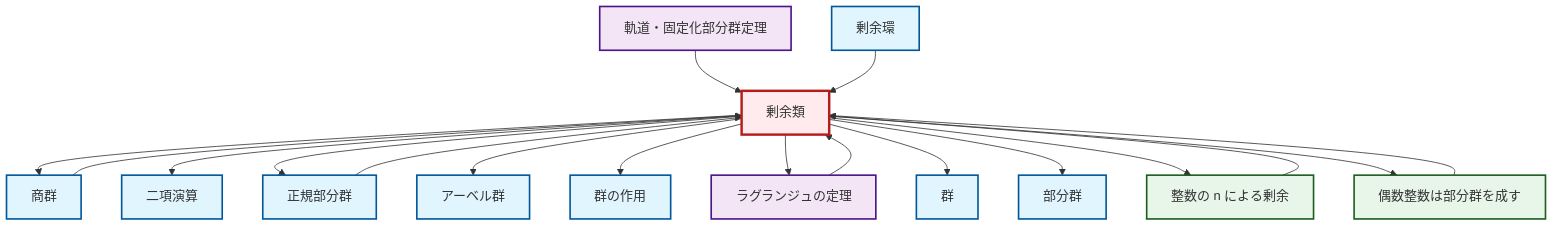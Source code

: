 graph TD
    classDef definition fill:#e1f5fe,stroke:#01579b,stroke-width:2px
    classDef theorem fill:#f3e5f5,stroke:#4a148c,stroke-width:2px
    classDef axiom fill:#fff3e0,stroke:#e65100,stroke-width:2px
    classDef example fill:#e8f5e9,stroke:#1b5e20,stroke-width:2px
    classDef current fill:#ffebee,stroke:#b71c1c,stroke-width:3px
    def-abelian-group["アーベル群"]:::definition
    def-quotient-ring["剰余環"]:::definition
    def-group["群"]:::definition
    def-coset["剰余類"]:::definition
    ex-quotient-integers-mod-n["整数の n による剰余"]:::example
    thm-lagrange["ラグランジュの定理"]:::theorem
    def-group-action["群の作用"]:::definition
    def-quotient-group["商群"]:::definition
    def-normal-subgroup["正規部分群"]:::definition
    def-subgroup["部分群"]:::definition
    thm-orbit-stabilizer["軌道・固定化部分群定理"]:::theorem
    ex-even-integers-subgroup["偶数整数は部分群を成す"]:::example
    def-binary-operation["二項演算"]:::definition
    def-coset --> def-quotient-group
    thm-orbit-stabilizer --> def-coset
    def-normal-subgroup --> def-coset
    def-coset --> def-binary-operation
    def-quotient-group --> def-coset
    def-coset --> def-normal-subgroup
    def-coset --> def-abelian-group
    def-coset --> def-group-action
    def-coset --> thm-lagrange
    ex-even-integers-subgroup --> def-coset
    thm-lagrange --> def-coset
    def-quotient-ring --> def-coset
    def-coset --> def-group
    def-coset --> def-subgroup
    ex-quotient-integers-mod-n --> def-coset
    def-coset --> ex-quotient-integers-mod-n
    def-coset --> ex-even-integers-subgroup
    class def-coset current